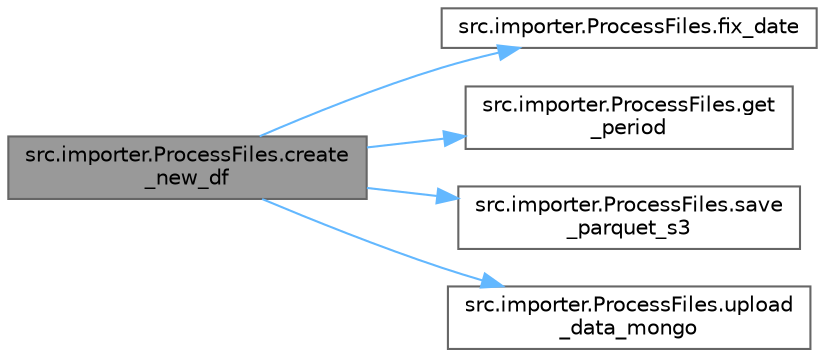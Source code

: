 digraph "src.importer.ProcessFiles.create_new_df"
{
 // LATEX_PDF_SIZE
  bgcolor="transparent";
  edge [fontname=Helvetica,fontsize=10,labelfontname=Helvetica,labelfontsize=10];
  node [fontname=Helvetica,fontsize=10,shape=box,height=0.2,width=0.4];
  rankdir="LR";
  Node1 [id="Node000001",label="src.importer.ProcessFiles.create\l_new_df",height=0.2,width=0.4,color="gray40", fillcolor="grey60", style="filled", fontcolor="black",tooltip=" "];
  Node1 -> Node2 [id="edge1_Node000001_Node000002",color="steelblue1",style="solid",tooltip=" "];
  Node2 [id="Node000002",label="src.importer.ProcessFiles.fix_date",height=0.2,width=0.4,color="grey40", fillcolor="white", style="filled",URL="$namespacesrc_1_1importer_1_1_process_files.html#a43dfe08862fc9b3925b69bba2776d963",tooltip=" "];
  Node1 -> Node3 [id="edge2_Node000001_Node000003",color="steelblue1",style="solid",tooltip=" "];
  Node3 [id="Node000003",label="src.importer.ProcessFiles.get\l_period",height=0.2,width=0.4,color="grey40", fillcolor="white", style="filled",URL="$namespacesrc_1_1importer_1_1_process_files.html#a6d5e66bdb9a9da39d1a02a5c8061bbbf",tooltip=" "];
  Node1 -> Node4 [id="edge3_Node000001_Node000004",color="steelblue1",style="solid",tooltip=" "];
  Node4 [id="Node000004",label="src.importer.ProcessFiles.save\l_parquet_s3",height=0.2,width=0.4,color="grey40", fillcolor="white", style="filled",URL="$namespacesrc_1_1importer_1_1_process_files.html#ad78fad6ffe933b8a660331cbfc79a678",tooltip=" "];
  Node1 -> Node5 [id="edge4_Node000001_Node000005",color="steelblue1",style="solid",tooltip=" "];
  Node5 [id="Node000005",label="src.importer.ProcessFiles.upload\l_data_mongo",height=0.2,width=0.4,color="grey40", fillcolor="white", style="filled",URL="$namespacesrc_1_1importer_1_1_process_files.html#a09e1366472ee488329d8634f23c60359",tooltip=" "];
}
